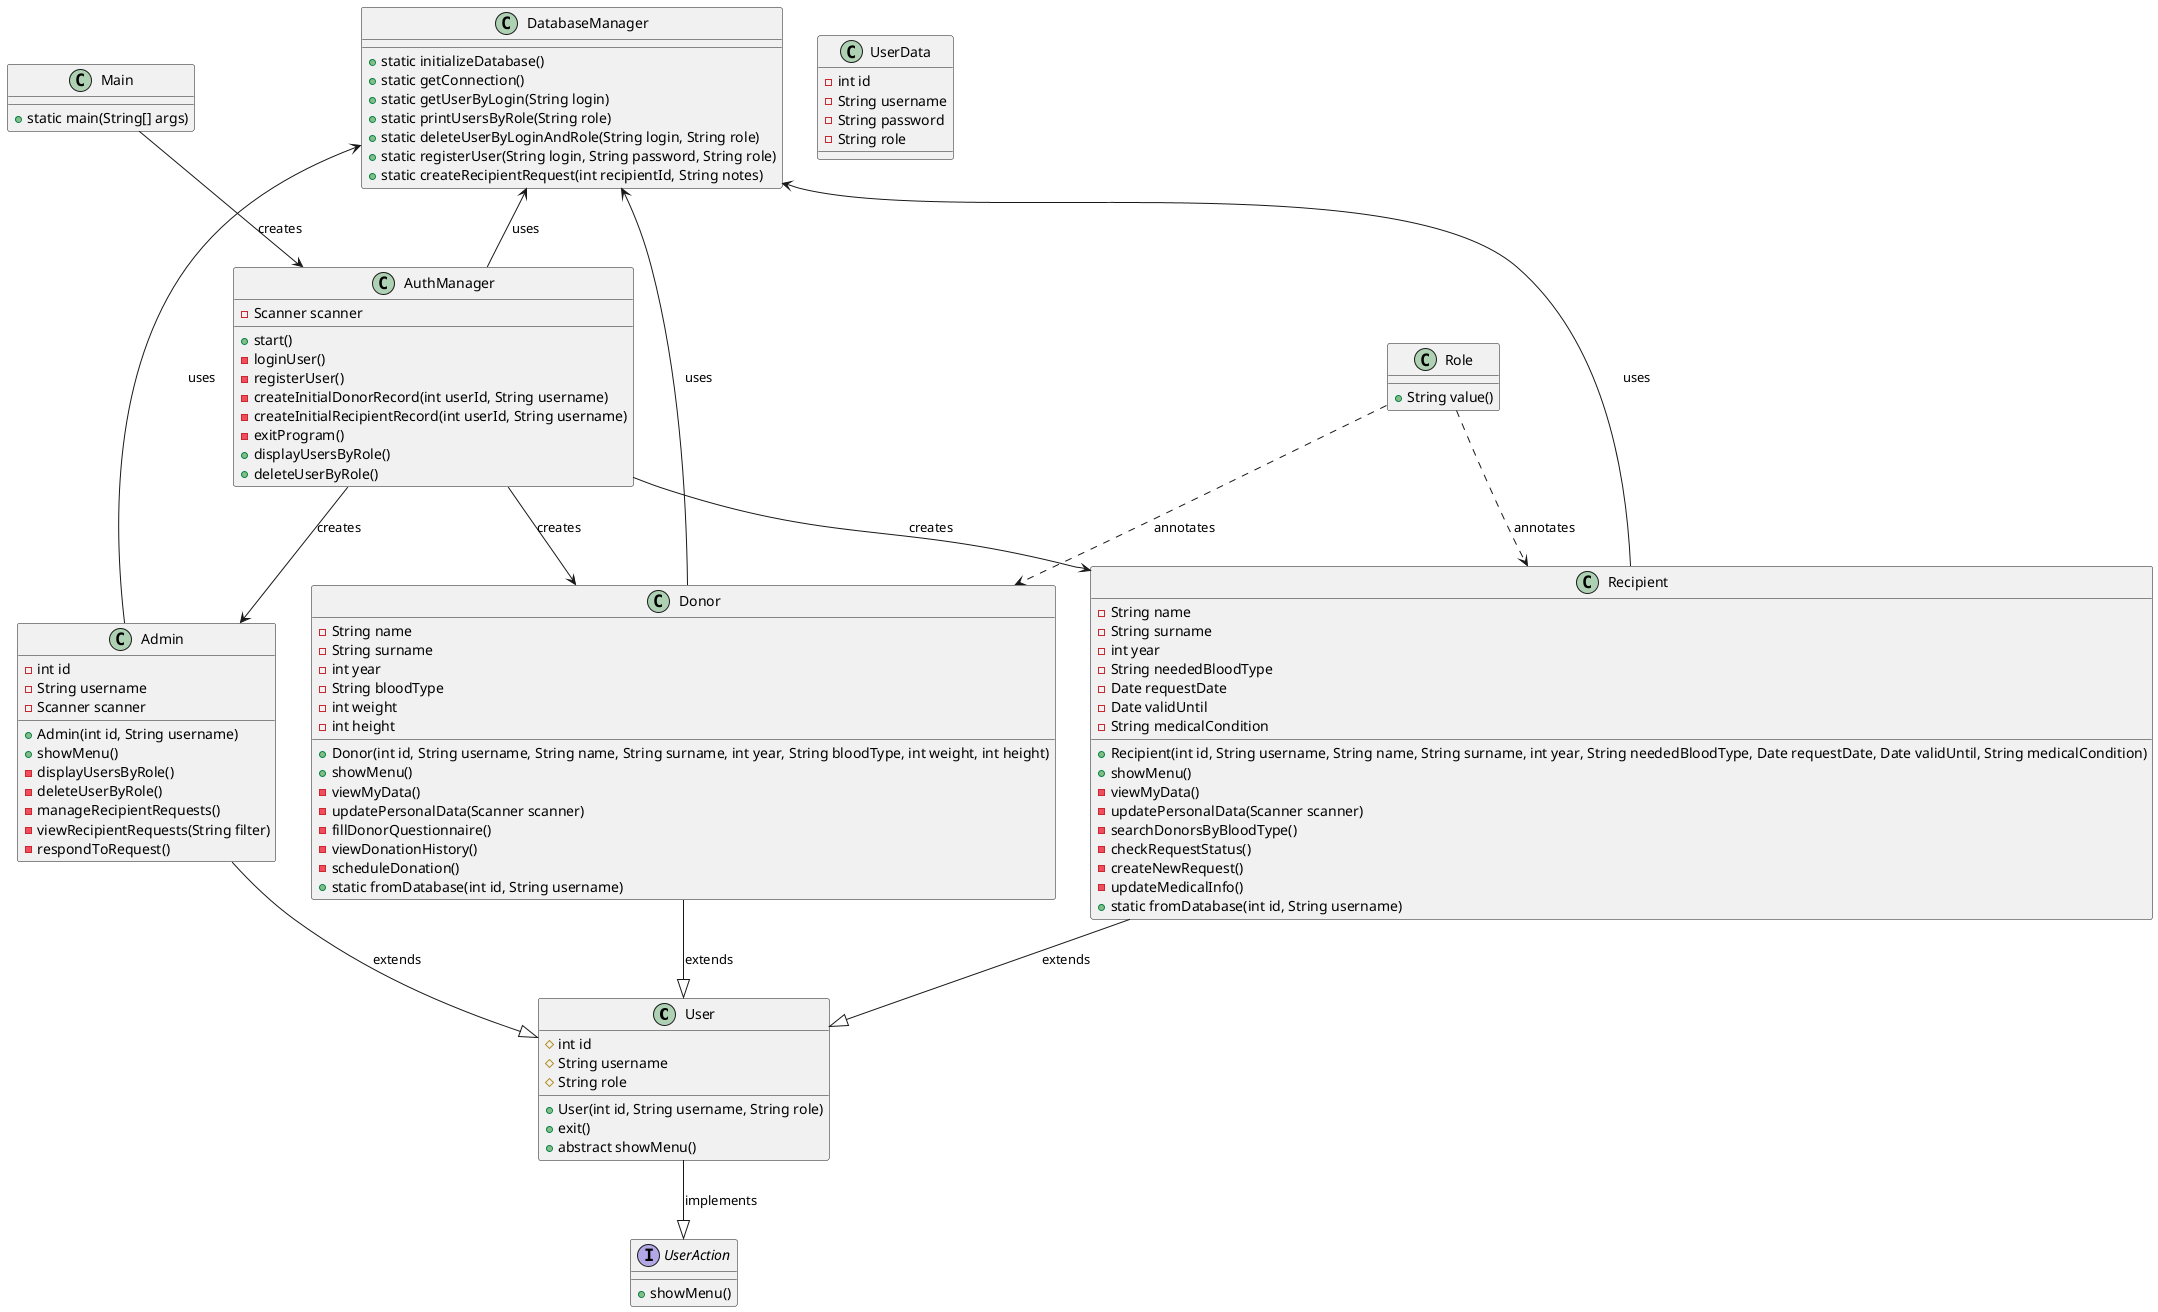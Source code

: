 @startuml
'https://plantuml.com/class-diagram
    class User {
        #int id
        #String username
        #String role
        +User(int id, String username, String role)
        +exit()
        +abstract showMenu()
    }

    class UserData {
        -int id
        -String username
        -String password
        -String role
    }

    class Admin {
        -int id
        -String username
        -Scanner scanner
        +Admin(int id, String username)
        +showMenu()
        -displayUsersByRole()
        -deleteUserByRole()
        -manageRecipientRequests()
        -viewRecipientRequests(String filter)
        -respondToRequest()
    }

    class Donor {
        -String name
        -String surname
        -int year
        -String bloodType
        -int weight
        -int height
        +Donor(int id, String username, String name, String surname, int year, String bloodType, int weight, int height)
        +showMenu()
        -viewMyData()
        -updatePersonalData(Scanner scanner)
        -fillDonorQuestionnaire()
        -viewDonationHistory()
        -scheduleDonation()
        +static fromDatabase(int id, String username)
    }

    class Recipient {
        -String name
        -String surname
        -int year
        -String neededBloodType
        -Date requestDate
        -Date validUntil
        -String medicalCondition
        +Recipient(int id, String username, String name, String surname, int year, String neededBloodType, Date requestDate, Date validUntil, String medicalCondition)
        +showMenu()
        -viewMyData()
        -updatePersonalData(Scanner scanner)
        -searchDonorsByBloodType()
        -checkRequestStatus()
        -createNewRequest()
        -updateMedicalInfo()
        +static fromDatabase(int id, String username)
    }

    class AuthManager {
        -Scanner scanner
        +start()
        -loginUser()
        -registerUser()
        -createInitialDonorRecord(int userId, String username)
        -createInitialRecipientRecord(int userId, String username)
        -exitProgram()
        +displayUsersByRole()
        +deleteUserByRole()
    }

    class DatabaseManager {
        +static initializeDatabase()
        +static getConnection()
        +static getUserByLogin(String login)
        +static printUsersByRole(String role)
        +static deleteUserByLoginAndRole(String login, String role)
        +static registerUser(String login, String password, String role)
        +static createRecipientRequest(int recipientId, String notes)
    }

    class Main {
        +static main(String[] args)
    }

    interface UserAction {
        +showMenu()
    }

    class Role {
        +String value()
    }

    User --|> UserAction : implements
    Admin --|> User : extends
    Donor --|> User : extends
    Recipient --|> User : extends
    Role ..> Donor : annotates
    Role ..> Recipient : annotates
    Main --> AuthManager : creates
    AuthManager --> Admin : creates
    AuthManager --> Donor : creates
    AuthManager --> Recipient : creates
    DatabaseManager <-- Admin : uses
    DatabaseManager <-- Donor : uses
    DatabaseManager <-- Recipient : uses
    DatabaseManager <-- AuthManager : uses

@enduml

